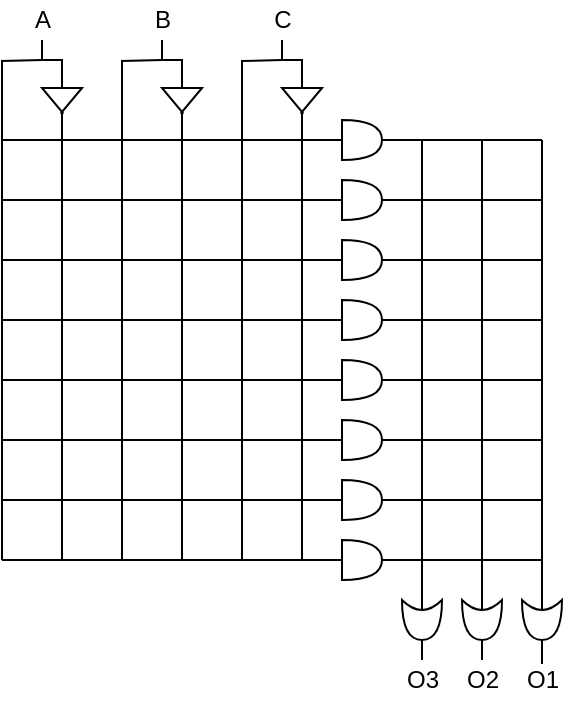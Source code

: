 <mxfile version="12.1.3" type="github" pages="1">
  <diagram name="Page-1" id="7e0a89b8-554c-2b80-1dc8-d5c74ca68de4">
    <mxGraphModel dx="522" dy="368" grid="1" gridSize="10" guides="1" tooltips="1" connect="1" arrows="1" fold="1" page="1" pageScale="1" pageWidth="1100" pageHeight="850" background="#ffffff" math="0" shadow="0">
      <root>
        <mxCell id="0"/>
        <mxCell id="1" parent="0"/>
        <mxCell id="A92BPheFpYFU73hw37jA-66" style="edgeStyle=orthogonalEdgeStyle;rounded=0;orthogonalLoop=1;jettySize=auto;html=1;exitX=0;exitY=0.5;exitDx=0;exitDy=0;exitPerimeter=0;startArrow=none;startFill=0;endArrow=none;endFill=0;" edge="1" parent="1" source="A92BPheFpYFU73hw37jA-6">
          <mxGeometry relative="1" as="geometry">
            <mxPoint x="130" y="90" as="targetPoint"/>
          </mxGeometry>
        </mxCell>
        <mxCell id="A92BPheFpYFU73hw37jA-100" style="edgeStyle=orthogonalEdgeStyle;rounded=0;orthogonalLoop=1;jettySize=auto;html=1;exitX=1;exitY=0.5;exitDx=0;exitDy=0;exitPerimeter=0;startArrow=none;startFill=0;endArrow=none;endFill=0;" edge="1" parent="1" source="A92BPheFpYFU73hw37jA-6">
          <mxGeometry relative="1" as="geometry">
            <mxPoint x="400" y="90" as="targetPoint"/>
          </mxGeometry>
        </mxCell>
        <mxCell id="A92BPheFpYFU73hw37jA-6" value="" style="shape=or;whiteSpace=wrap;html=1;" vertex="1" parent="1">
          <mxGeometry x="300" y="80" width="20" height="20" as="geometry"/>
        </mxCell>
        <mxCell id="A92BPheFpYFU73hw37jA-89" style="edgeStyle=orthogonalEdgeStyle;rounded=0;orthogonalLoop=1;jettySize=auto;html=1;exitX=1;exitY=0.5;exitDx=0;exitDy=0;exitPerimeter=0;entryX=0.5;entryY=0;entryDx=0;entryDy=0;entryPerimeter=0;startArrow=none;startFill=0;endArrow=none;endFill=0;" edge="1" parent="1" source="A92BPheFpYFU73hw37jA-7" target="A92BPheFpYFU73hw37jA-83">
          <mxGeometry relative="1" as="geometry"/>
        </mxCell>
        <mxCell id="A92BPheFpYFU73hw37jA-101" style="edgeStyle=orthogonalEdgeStyle;rounded=0;orthogonalLoop=1;jettySize=auto;html=1;exitX=0.25;exitY=0.5;exitDx=0;exitDy=0;exitPerimeter=0;startArrow=none;startFill=0;endArrow=none;endFill=0;" edge="1" parent="1" source="A92BPheFpYFU73hw37jA-7">
          <mxGeometry relative="1" as="geometry">
            <mxPoint x="340" y="90" as="targetPoint"/>
          </mxGeometry>
        </mxCell>
        <mxCell id="A92BPheFpYFU73hw37jA-7" value="" style="shape=xor;whiteSpace=wrap;html=1;rotation=90;" vertex="1" parent="1">
          <mxGeometry x="330" y="320" width="20" height="20" as="geometry"/>
        </mxCell>
        <mxCell id="A92BPheFpYFU73hw37jA-18" style="edgeStyle=orthogonalEdgeStyle;rounded=0;orthogonalLoop=1;jettySize=auto;html=1;exitX=0;exitY=0.5;exitDx=0;exitDy=0;entryX=0.5;entryY=1;entryDx=0;entryDy=0;entryPerimeter=0;startArrow=none;startFill=0;endArrow=none;endFill=0;" edge="1" parent="1" source="A92BPheFpYFU73hw37jA-10" target="A92BPheFpYFU73hw37jA-14">
          <mxGeometry relative="1" as="geometry">
            <Array as="points">
              <mxPoint x="160" y="50"/>
              <mxPoint x="150" y="50"/>
            </Array>
          </mxGeometry>
        </mxCell>
        <mxCell id="A92BPheFpYFU73hw37jA-22" style="edgeStyle=orthogonalEdgeStyle;rounded=0;orthogonalLoop=1;jettySize=auto;html=1;exitX=1;exitY=0.5;exitDx=0;exitDy=0;startArrow=none;startFill=0;endArrow=none;endFill=0;" edge="1" parent="1" source="A92BPheFpYFU73hw37jA-10">
          <mxGeometry relative="1" as="geometry">
            <mxPoint x="160" y="300" as="targetPoint"/>
          </mxGeometry>
        </mxCell>
        <mxCell id="A92BPheFpYFU73hw37jA-10" value="" style="verticalLabelPosition=bottom;shadow=0;dashed=0;align=center;fillColor=#ffffff;html=1;verticalAlign=top;strokeWidth=1;shape=mxgraph.electrical.logic_gates.buffer2;negating=1;rotation=90;" vertex="1" parent="1">
          <mxGeometry x="150" y="60" width="20" height="20" as="geometry"/>
        </mxCell>
        <mxCell id="A92BPheFpYFU73hw37jA-21" style="edgeStyle=orthogonalEdgeStyle;rounded=0;orthogonalLoop=1;jettySize=auto;html=1;startArrow=none;startFill=0;endArrow=none;endFill=0;" edge="1" parent="1">
          <mxGeometry relative="1" as="geometry">
            <mxPoint x="130" y="300" as="targetPoint"/>
            <mxPoint x="150" y="50" as="sourcePoint"/>
          </mxGeometry>
        </mxCell>
        <mxCell id="A92BPheFpYFU73hw37jA-14" value="A" style="text;html=1;resizable=0;points=[];autosize=1;align=center;verticalAlign=top;spacingTop=-4;" vertex="1" parent="1">
          <mxGeometry x="140" y="20" width="20" height="20" as="geometry"/>
        </mxCell>
        <mxCell id="A92BPheFpYFU73hw37jA-48" style="edgeStyle=orthogonalEdgeStyle;rounded=0;orthogonalLoop=1;jettySize=auto;html=1;exitX=0;exitY=0.5;exitDx=0;exitDy=0;entryX=0.5;entryY=1;entryDx=0;entryDy=0;entryPerimeter=0;startArrow=none;startFill=0;endArrow=none;endFill=0;" edge="1" parent="1" source="A92BPheFpYFU73hw37jA-50" target="A92BPheFpYFU73hw37jA-52">
          <mxGeometry relative="1" as="geometry">
            <Array as="points">
              <mxPoint x="220" y="50"/>
              <mxPoint x="210" y="50"/>
            </Array>
          </mxGeometry>
        </mxCell>
        <mxCell id="A92BPheFpYFU73hw37jA-49" style="edgeStyle=orthogonalEdgeStyle;rounded=0;orthogonalLoop=1;jettySize=auto;html=1;exitX=1;exitY=0.5;exitDx=0;exitDy=0;startArrow=none;startFill=0;endArrow=none;endFill=0;" edge="1" parent="1" source="A92BPheFpYFU73hw37jA-50">
          <mxGeometry relative="1" as="geometry">
            <mxPoint x="220" y="300" as="targetPoint"/>
          </mxGeometry>
        </mxCell>
        <mxCell id="A92BPheFpYFU73hw37jA-50" value="" style="verticalLabelPosition=bottom;shadow=0;dashed=0;align=center;fillColor=#ffffff;html=1;verticalAlign=top;strokeWidth=1;shape=mxgraph.electrical.logic_gates.buffer2;negating=1;rotation=90;" vertex="1" parent="1">
          <mxGeometry x="210" y="60" width="20" height="20" as="geometry"/>
        </mxCell>
        <mxCell id="A92BPheFpYFU73hw37jA-51" style="edgeStyle=orthogonalEdgeStyle;rounded=0;orthogonalLoop=1;jettySize=auto;html=1;startArrow=none;startFill=0;endArrow=none;endFill=0;" edge="1" parent="1">
          <mxGeometry relative="1" as="geometry">
            <mxPoint x="190" y="300" as="targetPoint"/>
            <mxPoint x="210" y="50" as="sourcePoint"/>
          </mxGeometry>
        </mxCell>
        <mxCell id="A92BPheFpYFU73hw37jA-52" value="B" style="text;html=1;resizable=0;points=[];autosize=1;align=center;verticalAlign=top;spacingTop=-4;" vertex="1" parent="1">
          <mxGeometry x="200" y="20" width="20" height="20" as="geometry"/>
        </mxCell>
        <mxCell id="A92BPheFpYFU73hw37jA-53" style="edgeStyle=orthogonalEdgeStyle;rounded=0;orthogonalLoop=1;jettySize=auto;html=1;exitX=0;exitY=0.5;exitDx=0;exitDy=0;entryX=0.5;entryY=1;entryDx=0;entryDy=0;entryPerimeter=0;startArrow=none;startFill=0;endArrow=none;endFill=0;" edge="1" parent="1" source="A92BPheFpYFU73hw37jA-55" target="A92BPheFpYFU73hw37jA-57">
          <mxGeometry relative="1" as="geometry">
            <Array as="points">
              <mxPoint x="280" y="50"/>
              <mxPoint x="270" y="50"/>
            </Array>
          </mxGeometry>
        </mxCell>
        <mxCell id="A92BPheFpYFU73hw37jA-54" style="edgeStyle=orthogonalEdgeStyle;rounded=0;orthogonalLoop=1;jettySize=auto;html=1;exitX=1;exitY=0.5;exitDx=0;exitDy=0;startArrow=none;startFill=0;endArrow=none;endFill=0;" edge="1" parent="1" source="A92BPheFpYFU73hw37jA-55">
          <mxGeometry relative="1" as="geometry">
            <mxPoint x="280" y="300" as="targetPoint"/>
          </mxGeometry>
        </mxCell>
        <mxCell id="A92BPheFpYFU73hw37jA-55" value="" style="verticalLabelPosition=bottom;shadow=0;dashed=0;align=center;fillColor=#ffffff;html=1;verticalAlign=top;strokeWidth=1;shape=mxgraph.electrical.logic_gates.buffer2;negating=1;rotation=90;" vertex="1" parent="1">
          <mxGeometry x="270" y="60" width="20" height="20" as="geometry"/>
        </mxCell>
        <mxCell id="A92BPheFpYFU73hw37jA-56" style="edgeStyle=orthogonalEdgeStyle;rounded=0;orthogonalLoop=1;jettySize=auto;html=1;startArrow=none;startFill=0;endArrow=none;endFill=0;" edge="1" parent="1">
          <mxGeometry relative="1" as="geometry">
            <mxPoint x="250" y="300" as="targetPoint"/>
            <mxPoint x="270" y="50" as="sourcePoint"/>
          </mxGeometry>
        </mxCell>
        <mxCell id="A92BPheFpYFU73hw37jA-57" value="C" style="text;html=1;resizable=0;points=[];autosize=1;align=center;verticalAlign=top;spacingTop=-4;" vertex="1" parent="1">
          <mxGeometry x="260" y="20" width="20" height="20" as="geometry"/>
        </mxCell>
        <mxCell id="A92BPheFpYFU73hw37jA-67" style="edgeStyle=orthogonalEdgeStyle;rounded=0;orthogonalLoop=1;jettySize=auto;html=1;exitX=0;exitY=0.5;exitDx=0;exitDy=0;exitPerimeter=0;startArrow=none;startFill=0;endArrow=none;endFill=0;" edge="1" parent="1" source="A92BPheFpYFU73hw37jA-59">
          <mxGeometry relative="1" as="geometry">
            <mxPoint x="130" y="120" as="targetPoint"/>
          </mxGeometry>
        </mxCell>
        <mxCell id="A92BPheFpYFU73hw37jA-99" style="edgeStyle=orthogonalEdgeStyle;rounded=0;orthogonalLoop=1;jettySize=auto;html=1;exitX=1;exitY=0.5;exitDx=0;exitDy=0;exitPerimeter=0;startArrow=none;startFill=0;endArrow=none;endFill=0;" edge="1" parent="1" source="A92BPheFpYFU73hw37jA-59">
          <mxGeometry relative="1" as="geometry">
            <mxPoint x="400" y="120" as="targetPoint"/>
          </mxGeometry>
        </mxCell>
        <mxCell id="A92BPheFpYFU73hw37jA-59" value="" style="shape=or;whiteSpace=wrap;html=1;" vertex="1" parent="1">
          <mxGeometry x="300" y="110" width="20" height="20" as="geometry"/>
        </mxCell>
        <mxCell id="A92BPheFpYFU73hw37jA-68" style="edgeStyle=orthogonalEdgeStyle;rounded=0;orthogonalLoop=1;jettySize=auto;html=1;exitX=0;exitY=0.5;exitDx=0;exitDy=0;exitPerimeter=0;startArrow=none;startFill=0;endArrow=none;endFill=0;" edge="1" parent="1" source="A92BPheFpYFU73hw37jA-60">
          <mxGeometry relative="1" as="geometry">
            <mxPoint x="130" y="150" as="targetPoint"/>
          </mxGeometry>
        </mxCell>
        <mxCell id="A92BPheFpYFU73hw37jA-98" style="edgeStyle=orthogonalEdgeStyle;rounded=0;orthogonalLoop=1;jettySize=auto;html=1;exitX=1;exitY=0.5;exitDx=0;exitDy=0;exitPerimeter=0;startArrow=none;startFill=0;endArrow=none;endFill=0;" edge="1" parent="1" source="A92BPheFpYFU73hw37jA-60">
          <mxGeometry relative="1" as="geometry">
            <mxPoint x="400" y="150" as="targetPoint"/>
          </mxGeometry>
        </mxCell>
        <mxCell id="A92BPheFpYFU73hw37jA-60" value="" style="shape=or;whiteSpace=wrap;html=1;" vertex="1" parent="1">
          <mxGeometry x="300" y="140" width="20" height="20" as="geometry"/>
        </mxCell>
        <mxCell id="A92BPheFpYFU73hw37jA-69" style="edgeStyle=orthogonalEdgeStyle;rounded=0;orthogonalLoop=1;jettySize=auto;html=1;exitX=0;exitY=0.5;exitDx=0;exitDy=0;exitPerimeter=0;startArrow=none;startFill=0;endArrow=none;endFill=0;" edge="1" parent="1" source="A92BPheFpYFU73hw37jA-61">
          <mxGeometry relative="1" as="geometry">
            <mxPoint x="130" y="180" as="targetPoint"/>
          </mxGeometry>
        </mxCell>
        <mxCell id="A92BPheFpYFU73hw37jA-97" style="edgeStyle=orthogonalEdgeStyle;rounded=0;orthogonalLoop=1;jettySize=auto;html=1;exitX=1;exitY=0.5;exitDx=0;exitDy=0;exitPerimeter=0;startArrow=none;startFill=0;endArrow=none;endFill=0;" edge="1" parent="1" source="A92BPheFpYFU73hw37jA-61">
          <mxGeometry relative="1" as="geometry">
            <mxPoint x="400" y="180" as="targetPoint"/>
          </mxGeometry>
        </mxCell>
        <mxCell id="A92BPheFpYFU73hw37jA-61" value="" style="shape=or;whiteSpace=wrap;html=1;" vertex="1" parent="1">
          <mxGeometry x="300" y="170" width="20" height="20" as="geometry"/>
        </mxCell>
        <mxCell id="A92BPheFpYFU73hw37jA-70" style="edgeStyle=orthogonalEdgeStyle;rounded=0;orthogonalLoop=1;jettySize=auto;html=1;exitX=0;exitY=0.5;exitDx=0;exitDy=0;exitPerimeter=0;startArrow=none;startFill=0;endArrow=none;endFill=0;" edge="1" parent="1" source="A92BPheFpYFU73hw37jA-62">
          <mxGeometry relative="1" as="geometry">
            <mxPoint x="130" y="210" as="targetPoint"/>
          </mxGeometry>
        </mxCell>
        <mxCell id="A92BPheFpYFU73hw37jA-96" style="edgeStyle=orthogonalEdgeStyle;rounded=0;orthogonalLoop=1;jettySize=auto;html=1;exitX=1;exitY=0.5;exitDx=0;exitDy=0;exitPerimeter=0;startArrow=none;startFill=0;endArrow=none;endFill=0;" edge="1" parent="1" source="A92BPheFpYFU73hw37jA-62">
          <mxGeometry relative="1" as="geometry">
            <mxPoint x="400" y="210" as="targetPoint"/>
          </mxGeometry>
        </mxCell>
        <mxCell id="A92BPheFpYFU73hw37jA-62" value="" style="shape=or;whiteSpace=wrap;html=1;" vertex="1" parent="1">
          <mxGeometry x="300" y="200" width="20" height="20" as="geometry"/>
        </mxCell>
        <mxCell id="A92BPheFpYFU73hw37jA-72" style="edgeStyle=orthogonalEdgeStyle;rounded=0;orthogonalLoop=1;jettySize=auto;html=1;exitX=0;exitY=0.5;exitDx=0;exitDy=0;exitPerimeter=0;startArrow=none;startFill=0;endArrow=none;endFill=0;" edge="1" parent="1" source="A92BPheFpYFU73hw37jA-63">
          <mxGeometry relative="1" as="geometry">
            <mxPoint x="130" y="240" as="targetPoint"/>
          </mxGeometry>
        </mxCell>
        <mxCell id="A92BPheFpYFU73hw37jA-95" style="edgeStyle=orthogonalEdgeStyle;rounded=0;orthogonalLoop=1;jettySize=auto;html=1;exitX=1;exitY=0.5;exitDx=0;exitDy=0;exitPerimeter=0;startArrow=none;startFill=0;endArrow=none;endFill=0;" edge="1" parent="1" source="A92BPheFpYFU73hw37jA-63">
          <mxGeometry relative="1" as="geometry">
            <mxPoint x="400" y="240" as="targetPoint"/>
          </mxGeometry>
        </mxCell>
        <mxCell id="A92BPheFpYFU73hw37jA-63" value="" style="shape=or;whiteSpace=wrap;html=1;" vertex="1" parent="1">
          <mxGeometry x="300" y="230" width="20" height="20" as="geometry"/>
        </mxCell>
        <mxCell id="A92BPheFpYFU73hw37jA-73" style="edgeStyle=orthogonalEdgeStyle;rounded=0;orthogonalLoop=1;jettySize=auto;html=1;exitX=0;exitY=0.5;exitDx=0;exitDy=0;exitPerimeter=0;startArrow=none;startFill=0;endArrow=none;endFill=0;" edge="1" parent="1" source="A92BPheFpYFU73hw37jA-64">
          <mxGeometry relative="1" as="geometry">
            <mxPoint x="130" y="270" as="targetPoint"/>
          </mxGeometry>
        </mxCell>
        <mxCell id="A92BPheFpYFU73hw37jA-94" style="edgeStyle=orthogonalEdgeStyle;rounded=0;orthogonalLoop=1;jettySize=auto;html=1;exitX=1;exitY=0.5;exitDx=0;exitDy=0;exitPerimeter=0;startArrow=none;startFill=0;endArrow=none;endFill=0;" edge="1" parent="1" source="A92BPheFpYFU73hw37jA-64">
          <mxGeometry relative="1" as="geometry">
            <mxPoint x="400" y="270" as="targetPoint"/>
          </mxGeometry>
        </mxCell>
        <mxCell id="A92BPheFpYFU73hw37jA-64" value="" style="shape=or;whiteSpace=wrap;html=1;" vertex="1" parent="1">
          <mxGeometry x="300" y="260" width="20" height="20" as="geometry"/>
        </mxCell>
        <mxCell id="A92BPheFpYFU73hw37jA-74" style="edgeStyle=orthogonalEdgeStyle;rounded=0;orthogonalLoop=1;jettySize=auto;html=1;exitX=0;exitY=0.5;exitDx=0;exitDy=0;exitPerimeter=0;startArrow=none;startFill=0;endArrow=none;endFill=0;" edge="1" parent="1" source="A92BPheFpYFU73hw37jA-65">
          <mxGeometry relative="1" as="geometry">
            <mxPoint x="130" y="300" as="targetPoint"/>
          </mxGeometry>
        </mxCell>
        <mxCell id="A92BPheFpYFU73hw37jA-93" style="edgeStyle=orthogonalEdgeStyle;rounded=0;orthogonalLoop=1;jettySize=auto;html=1;exitX=1;exitY=0.5;exitDx=0;exitDy=0;exitPerimeter=0;startArrow=none;startFill=0;endArrow=none;endFill=0;" edge="1" parent="1" source="A92BPheFpYFU73hw37jA-65">
          <mxGeometry relative="1" as="geometry">
            <mxPoint x="400" y="300" as="targetPoint"/>
          </mxGeometry>
        </mxCell>
        <mxCell id="A92BPheFpYFU73hw37jA-65" value="" style="shape=or;whiteSpace=wrap;html=1;" vertex="1" parent="1">
          <mxGeometry x="300" y="290" width="20" height="20" as="geometry"/>
        </mxCell>
        <mxCell id="A92BPheFpYFU73hw37jA-92" style="edgeStyle=orthogonalEdgeStyle;rounded=0;orthogonalLoop=1;jettySize=auto;html=1;exitX=1;exitY=0.5;exitDx=0;exitDy=0;exitPerimeter=0;entryX=0.5;entryY=0.1;entryDx=0;entryDy=0;entryPerimeter=0;startArrow=none;startFill=0;endArrow=none;endFill=0;" edge="1" parent="1" source="A92BPheFpYFU73hw37jA-79" target="A92BPheFpYFU73hw37jA-87">
          <mxGeometry relative="1" as="geometry"/>
        </mxCell>
        <mxCell id="A92BPheFpYFU73hw37jA-103" style="edgeStyle=orthogonalEdgeStyle;rounded=0;orthogonalLoop=1;jettySize=auto;html=1;exitX=0.25;exitY=0.5;exitDx=0;exitDy=0;exitPerimeter=0;startArrow=none;startFill=0;endArrow=none;endFill=0;" edge="1" parent="1" source="A92BPheFpYFU73hw37jA-79">
          <mxGeometry relative="1" as="geometry">
            <mxPoint x="400" y="90" as="targetPoint"/>
          </mxGeometry>
        </mxCell>
        <mxCell id="A92BPheFpYFU73hw37jA-79" value="" style="shape=xor;whiteSpace=wrap;html=1;rotation=90;" vertex="1" parent="1">
          <mxGeometry x="390" y="320" width="20" height="20" as="geometry"/>
        </mxCell>
        <mxCell id="A92BPheFpYFU73hw37jA-90" style="edgeStyle=orthogonalEdgeStyle;rounded=0;orthogonalLoop=1;jettySize=auto;html=1;exitX=1;exitY=0.5;exitDx=0;exitDy=0;exitPerimeter=0;entryX=0.5;entryY=0;entryDx=0;entryDy=0;entryPerimeter=0;startArrow=none;startFill=0;endArrow=none;endFill=0;" edge="1" parent="1" source="A92BPheFpYFU73hw37jA-80" target="A92BPheFpYFU73hw37jA-86">
          <mxGeometry relative="1" as="geometry"/>
        </mxCell>
        <mxCell id="A92BPheFpYFU73hw37jA-102" style="edgeStyle=orthogonalEdgeStyle;rounded=0;orthogonalLoop=1;jettySize=auto;html=1;exitX=0.25;exitY=0.5;exitDx=0;exitDy=0;exitPerimeter=0;startArrow=none;startFill=0;endArrow=none;endFill=0;" edge="1" parent="1" source="A92BPheFpYFU73hw37jA-80">
          <mxGeometry relative="1" as="geometry">
            <mxPoint x="370" y="90" as="targetPoint"/>
          </mxGeometry>
        </mxCell>
        <mxCell id="A92BPheFpYFU73hw37jA-80" value="" style="shape=xor;whiteSpace=wrap;html=1;rotation=90;" vertex="1" parent="1">
          <mxGeometry x="360" y="320" width="20" height="20" as="geometry"/>
        </mxCell>
        <mxCell id="A92BPheFpYFU73hw37jA-83" value="O3" style="text;html=1;resizable=0;points=[];autosize=1;align=center;verticalAlign=top;spacingTop=-4;" vertex="1" parent="1">
          <mxGeometry x="325" y="350" width="30" height="20" as="geometry"/>
        </mxCell>
        <mxCell id="A92BPheFpYFU73hw37jA-86" value="O2" style="text;html=1;resizable=0;points=[];autosize=1;align=center;verticalAlign=top;spacingTop=-4;" vertex="1" parent="1">
          <mxGeometry x="355" y="350" width="30" height="20" as="geometry"/>
        </mxCell>
        <mxCell id="A92BPheFpYFU73hw37jA-87" value="O1" style="text;html=1;resizable=0;points=[];autosize=1;align=center;verticalAlign=top;spacingTop=-4;" vertex="1" parent="1">
          <mxGeometry x="385" y="350" width="30" height="20" as="geometry"/>
        </mxCell>
      </root>
    </mxGraphModel>
  </diagram>
</mxfile>
